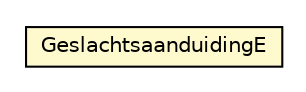 #!/usr/local/bin/dot
#
# Class diagram 
# Generated by UMLGraph version R5_6-24-gf6e263 (http://www.umlgraph.org/)
#

digraph G {
	edge [fontname="Helvetica",fontsize=10,labelfontname="Helvetica",labelfontsize=10];
	node [fontname="Helvetica",fontsize=10,shape=plaintext];
	nodesep=0.25;
	ranksep=0.5;
	// nl.egem.stuf.sector.bg._0204.GeslachtsaanduidingE
	c59825 [label=<<table title="nl.egem.stuf.sector.bg._0204.GeslachtsaanduidingE" border="0" cellborder="1" cellspacing="0" cellpadding="2" port="p" bgcolor="lemonChiffon" href="./GeslachtsaanduidingE.html">
		<tr><td><table border="0" cellspacing="0" cellpadding="1">
<tr><td align="center" balign="center"> GeslachtsaanduidingE </td></tr>
		</table></td></tr>
		</table>>, URL="./GeslachtsaanduidingE.html", fontname="Helvetica", fontcolor="black", fontsize=10.0];
}

